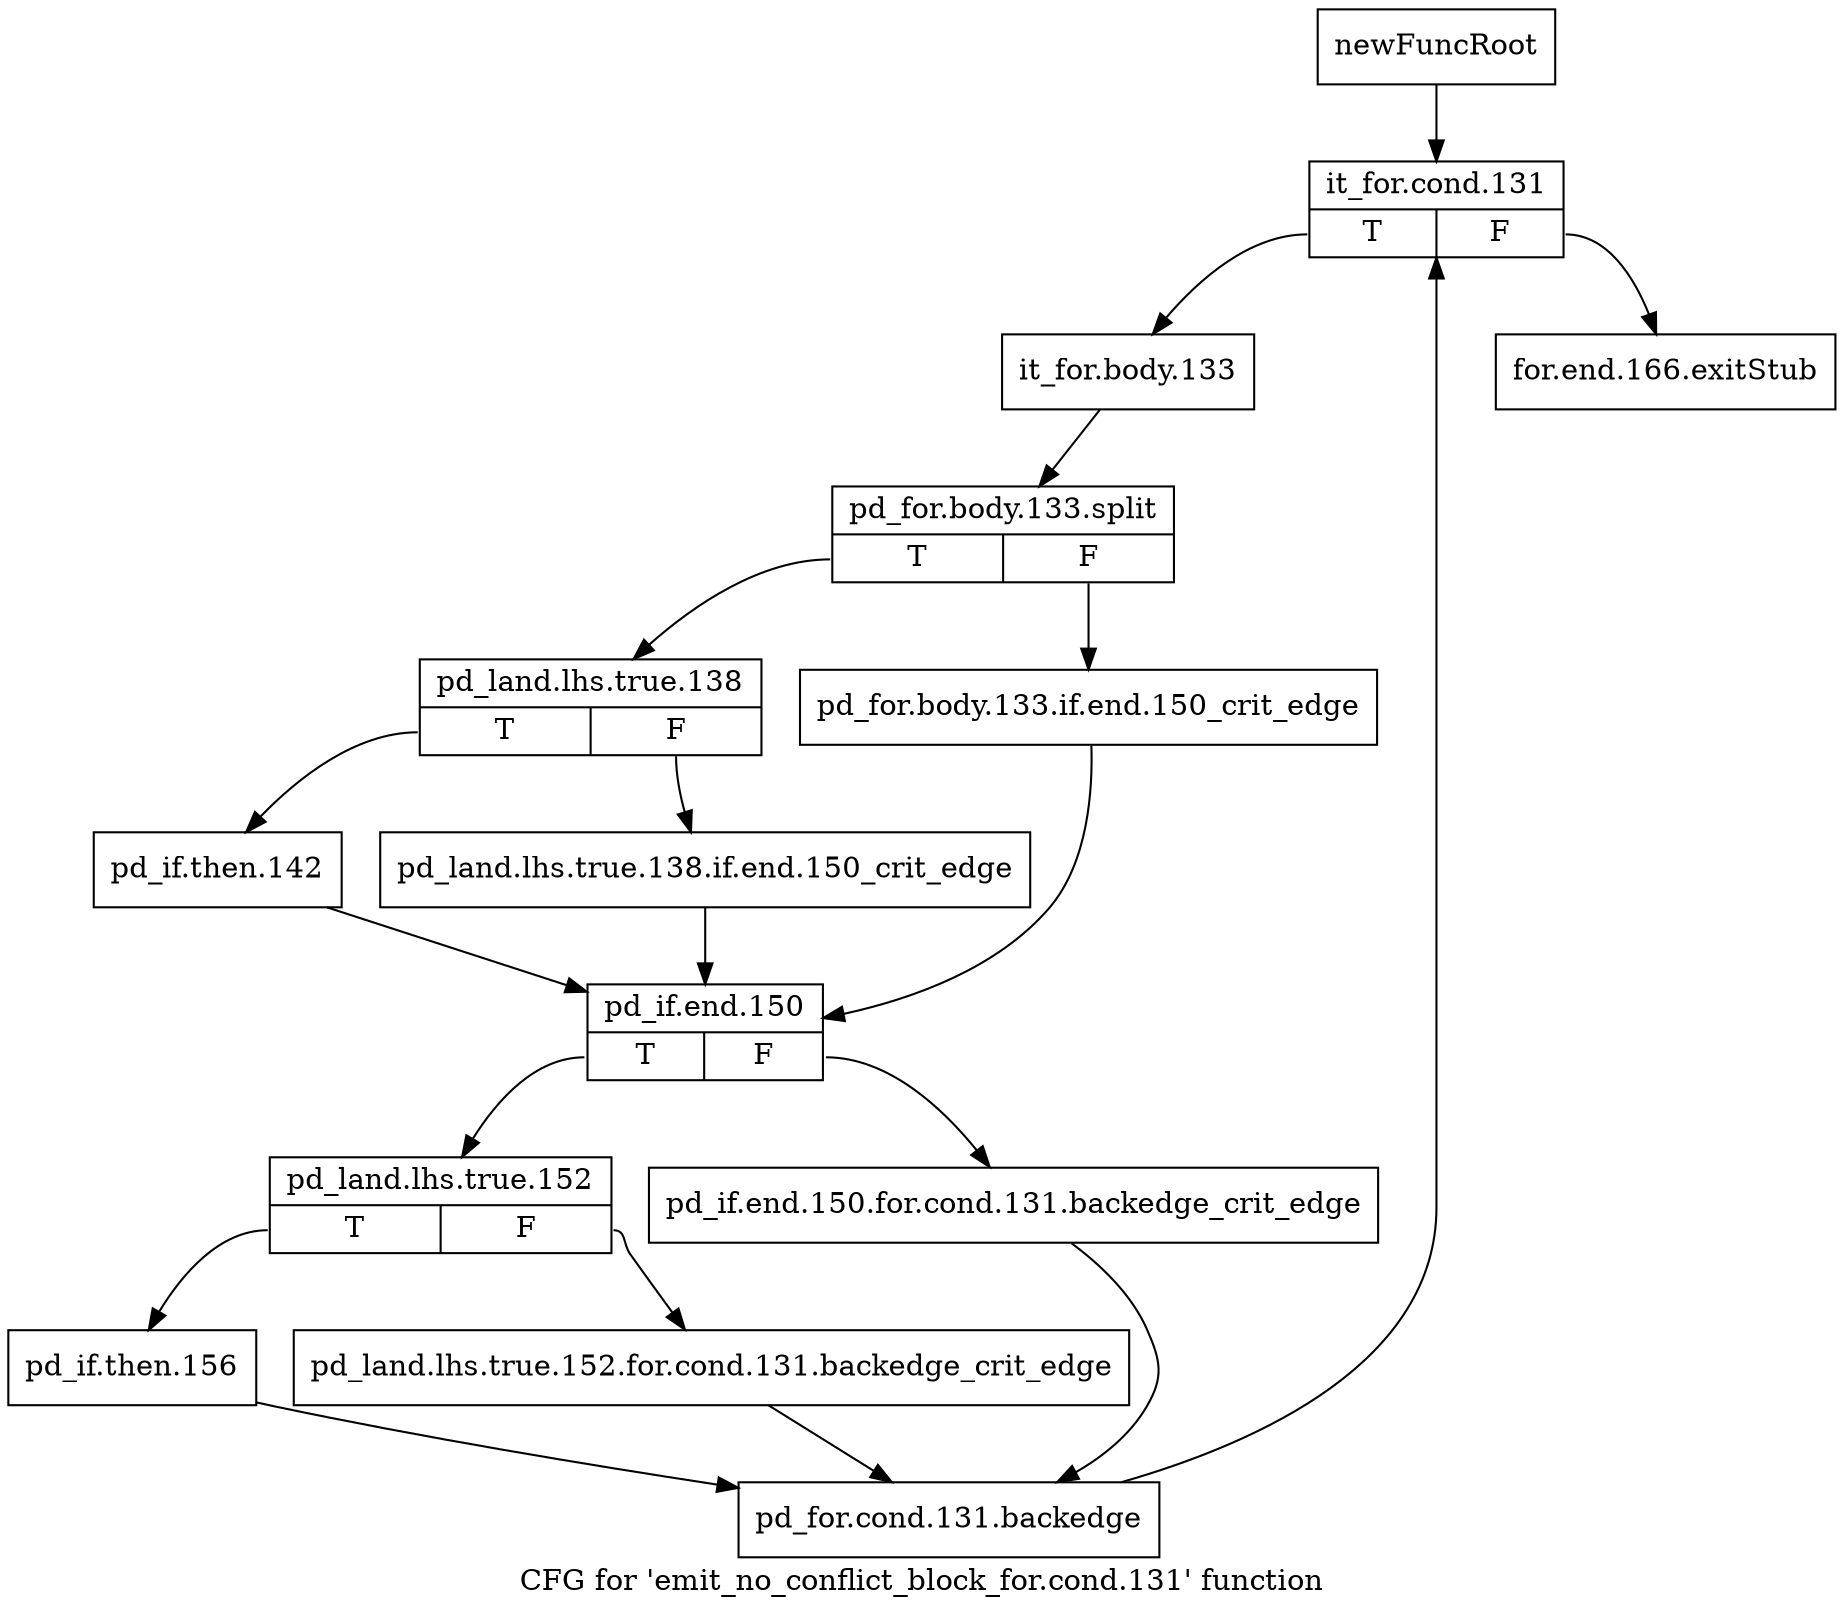 digraph "CFG for 'emit_no_conflict_block_for.cond.131' function" {
	label="CFG for 'emit_no_conflict_block_for.cond.131' function";

	Node0xb6ee260 [shape=record,label="{newFuncRoot}"];
	Node0xb6ee260 -> Node0xb6ee300;
	Node0xb6ee2b0 [shape=record,label="{for.end.166.exitStub}"];
	Node0xb6ee300 [shape=record,label="{it_for.cond.131|{<s0>T|<s1>F}}"];
	Node0xb6ee300:s0 -> Node0xb6ee350;
	Node0xb6ee300:s1 -> Node0xb6ee2b0;
	Node0xb6ee350 [shape=record,label="{it_for.body.133}"];
	Node0xb6ee350 -> Node0xf90a170;
	Node0xf90a170 [shape=record,label="{pd_for.body.133.split|{<s0>T|<s1>F}}"];
	Node0xf90a170:s0 -> Node0xb6ee3f0;
	Node0xf90a170:s1 -> Node0xb6ee3a0;
	Node0xb6ee3a0 [shape=record,label="{pd_for.body.133.if.end.150_crit_edge}"];
	Node0xb6ee3a0 -> Node0xb6ee4e0;
	Node0xb6ee3f0 [shape=record,label="{pd_land.lhs.true.138|{<s0>T|<s1>F}}"];
	Node0xb6ee3f0:s0 -> Node0xb6ee490;
	Node0xb6ee3f0:s1 -> Node0xb6ee440;
	Node0xb6ee440 [shape=record,label="{pd_land.lhs.true.138.if.end.150_crit_edge}"];
	Node0xb6ee440 -> Node0xb6ee4e0;
	Node0xb6ee490 [shape=record,label="{pd_if.then.142}"];
	Node0xb6ee490 -> Node0xb6ee4e0;
	Node0xb6ee4e0 [shape=record,label="{pd_if.end.150|{<s0>T|<s1>F}}"];
	Node0xb6ee4e0:s0 -> Node0xb6ee580;
	Node0xb6ee4e0:s1 -> Node0xb6ee530;
	Node0xb6ee530 [shape=record,label="{pd_if.end.150.for.cond.131.backedge_crit_edge}"];
	Node0xb6ee530 -> Node0xb6ee670;
	Node0xb6ee580 [shape=record,label="{pd_land.lhs.true.152|{<s0>T|<s1>F}}"];
	Node0xb6ee580:s0 -> Node0xb6ee620;
	Node0xb6ee580:s1 -> Node0xb6ee5d0;
	Node0xb6ee5d0 [shape=record,label="{pd_land.lhs.true.152.for.cond.131.backedge_crit_edge}"];
	Node0xb6ee5d0 -> Node0xb6ee670;
	Node0xb6ee620 [shape=record,label="{pd_if.then.156}"];
	Node0xb6ee620 -> Node0xb6ee670;
	Node0xb6ee670 [shape=record,label="{pd_for.cond.131.backedge}"];
	Node0xb6ee670 -> Node0xb6ee300;
}
